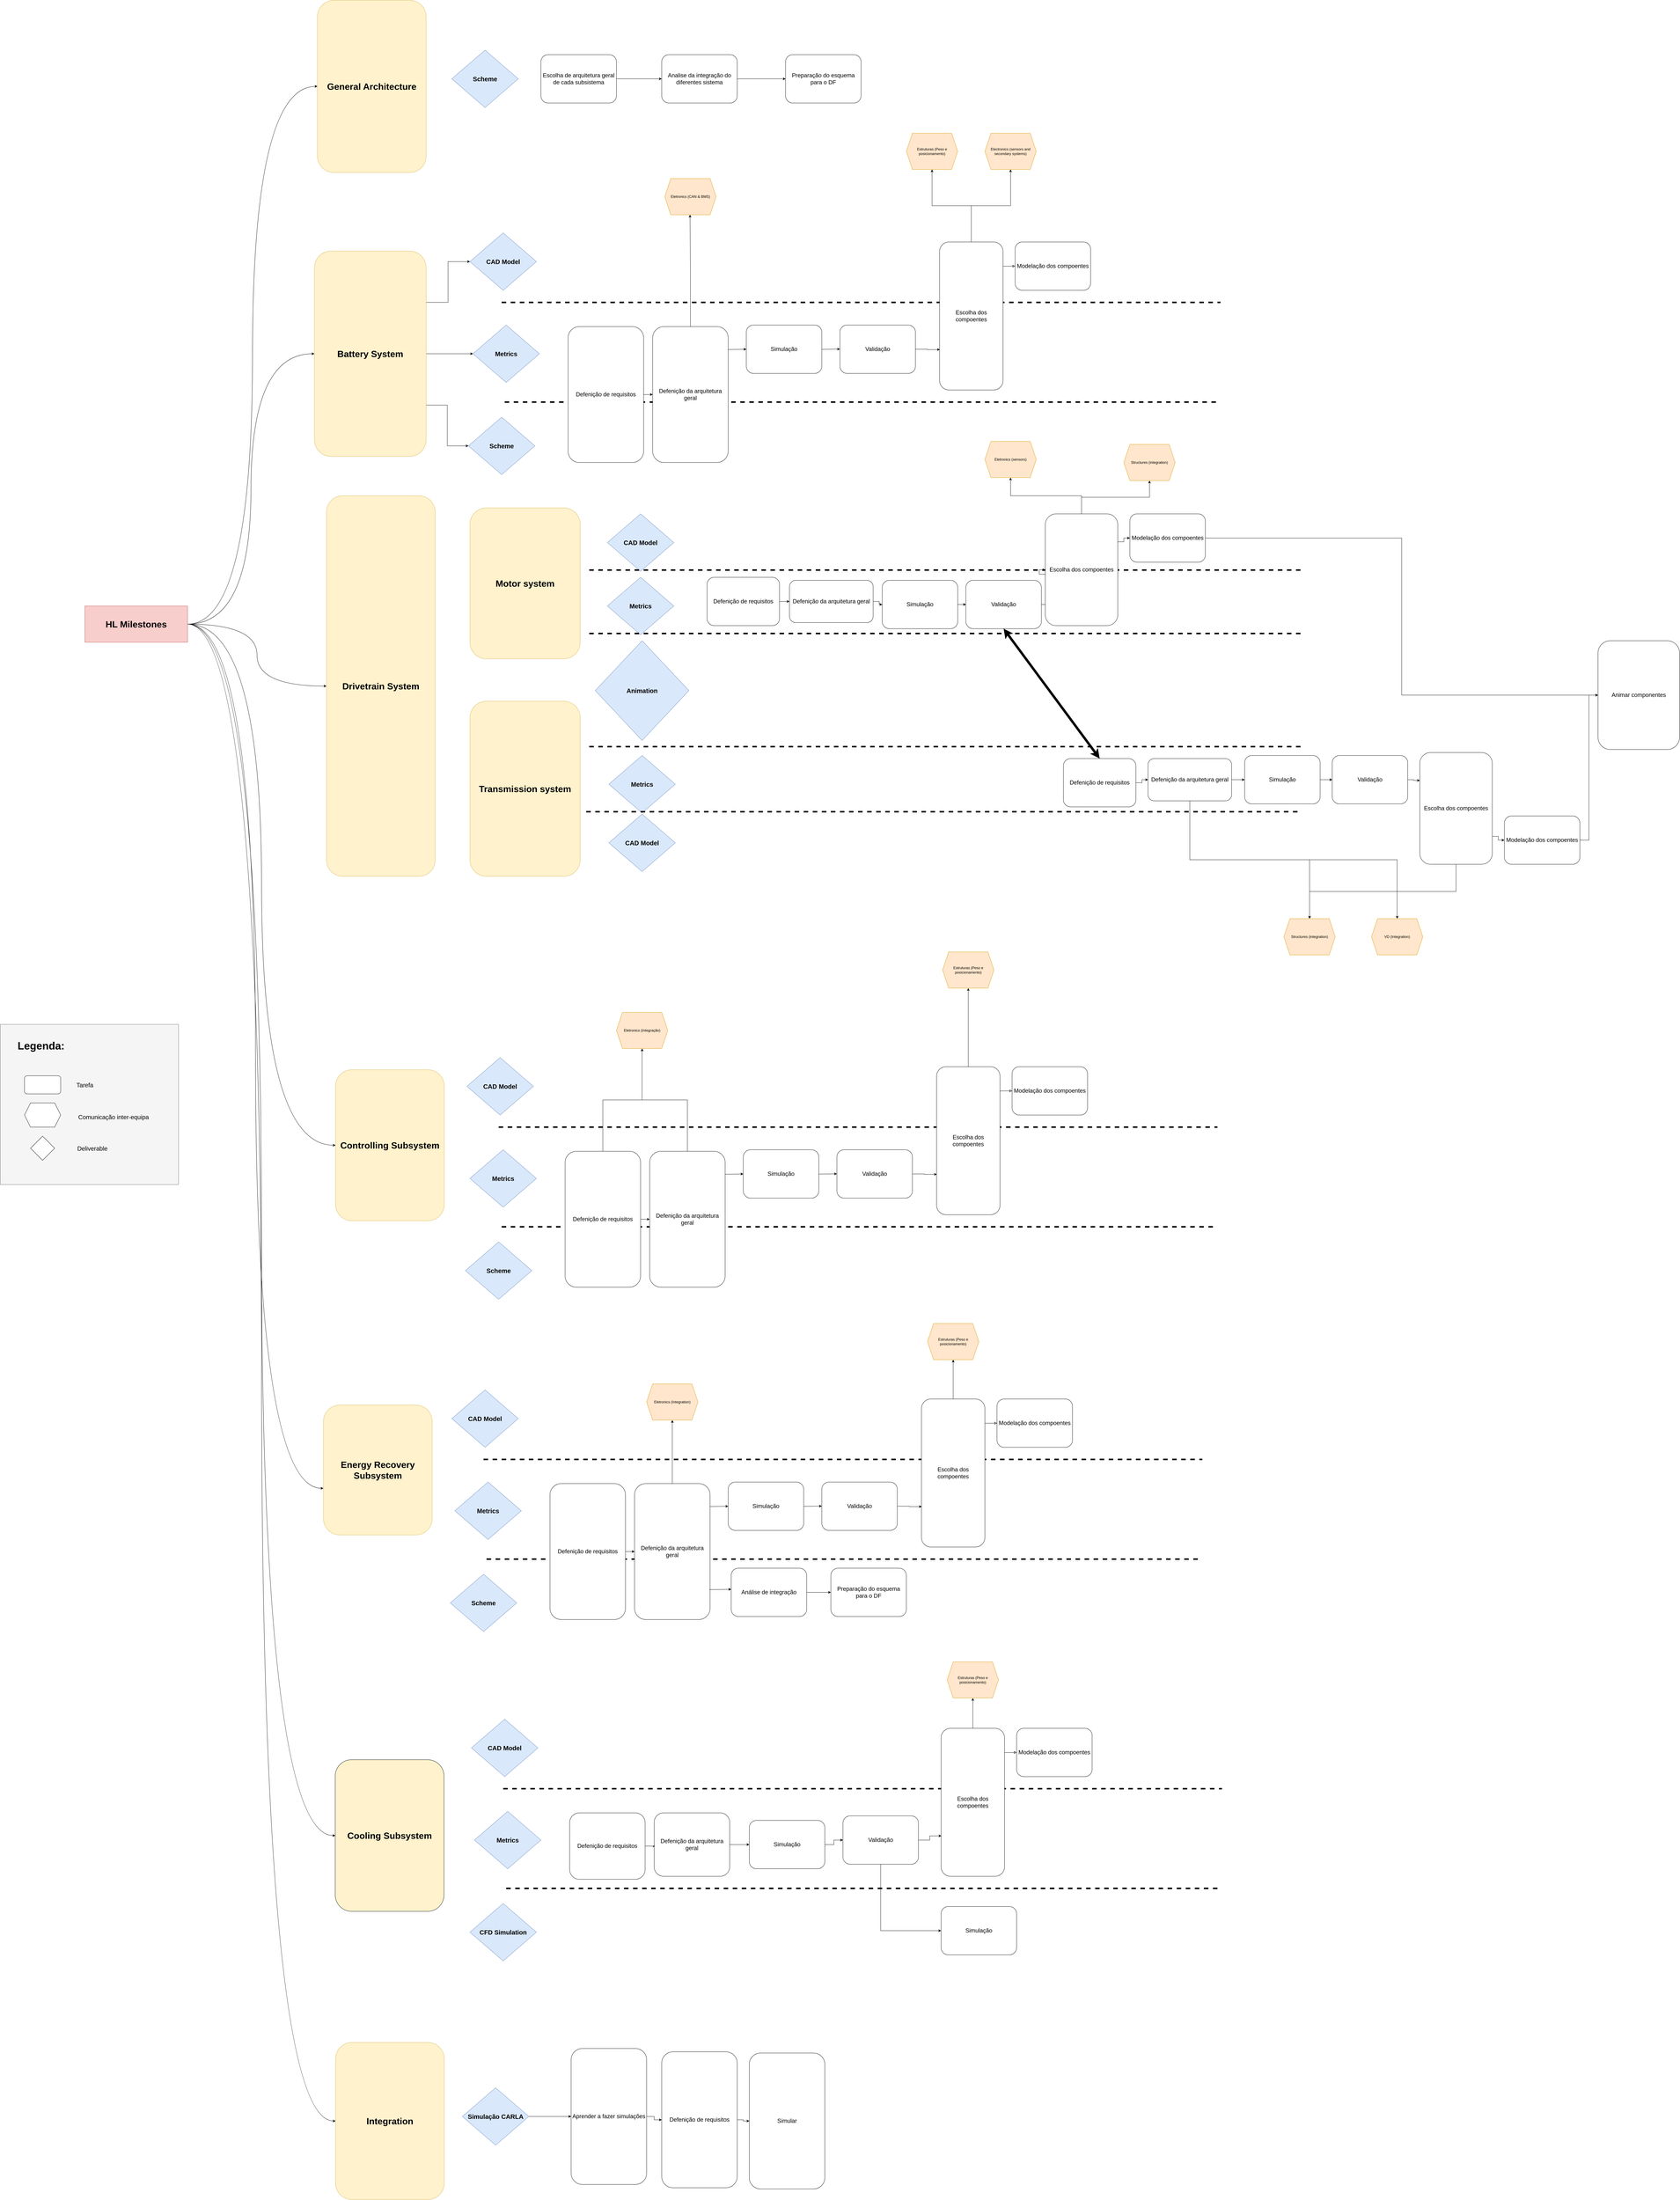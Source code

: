 <mxfile version="28.0.3" pages="2">
  <diagram name="Design_Freeze_Planning" id="UQAMS3ypnw-lzLXExP8G">
    <mxGraphModel dx="3412" dy="3714" grid="1" gridSize="10" guides="1" tooltips="1" connect="1" arrows="1" fold="1" page="1" pageScale="1" pageWidth="1169" pageHeight="827" math="0" shadow="0">
      <root>
        <mxCell id="0" />
        <mxCell id="1" parent="0" />
        <mxCell id="mCMqL1_qYuJohWprYD97-140" value="" style="rounded=0;whiteSpace=wrap;html=1;fillColor=#f5f5f5;fontColor=#333333;strokeColor=#666666;" parent="1" vertex="1">
          <mxGeometry x="60" y="2160" width="590" height="530" as="geometry" />
        </mxCell>
        <mxCell id="mCMqL1_qYuJohWprYD97-116" value="" style="endArrow=none;dashed=1;html=1;rounded=0;strokeWidth=5;" parent="1" edge="1">
          <mxGeometry width="50" height="50" relative="1" as="geometry">
            <mxPoint x="1730" y="100" as="sourcePoint" />
            <mxPoint x="4100" y="100" as="targetPoint" />
          </mxGeometry>
        </mxCell>
        <mxCell id="mCMqL1_qYuJohWprYD97-115" value="" style="endArrow=none;dashed=1;html=1;rounded=0;strokeWidth=5;" parent="1" edge="1">
          <mxGeometry width="50" height="50" relative="1" as="geometry">
            <mxPoint x="1720" y="-230" as="sourcePoint" />
            <mxPoint x="4100" y="-230" as="targetPoint" />
          </mxGeometry>
        </mxCell>
        <mxCell id="mCMqL1_qYuJohWprYD97-74" style="edgeStyle=orthogonalEdgeStyle;rounded=0;orthogonalLoop=1;jettySize=auto;html=1;exitX=1;exitY=0.5;exitDx=0;exitDy=0;curved=1;entryX=0;entryY=0.5;entryDx=0;entryDy=0;" parent="1" source="mCMqL1_qYuJohWprYD97-1" target="mCMqL1_qYuJohWprYD97-75" edge="1">
          <mxGeometry relative="1" as="geometry">
            <mxPoint x="890" y="590" as="targetPoint" />
          </mxGeometry>
        </mxCell>
        <mxCell id="mCMqL1_qYuJohWprYD97-80" style="edgeStyle=orthogonalEdgeStyle;rounded=0;orthogonalLoop=1;jettySize=auto;html=1;exitX=1;exitY=0.5;exitDx=0;exitDy=0;curved=1;entryX=0;entryY=0.5;entryDx=0;entryDy=0;" parent="1" source="mCMqL1_qYuJohWprYD97-1" target="mCMqL1_qYuJohWprYD97-76" edge="1">
          <mxGeometry relative="1" as="geometry" />
        </mxCell>
        <mxCell id="mCMqL1_qYuJohWprYD97-82" style="edgeStyle=orthogonalEdgeStyle;rounded=0;orthogonalLoop=1;jettySize=auto;html=1;exitX=1;exitY=0.5;exitDx=0;exitDy=0;entryX=0;entryY=0.5;entryDx=0;entryDy=0;curved=1;" parent="1" source="mCMqL1_qYuJohWprYD97-1" target="mCMqL1_qYuJohWprYD97-77" edge="1">
          <mxGeometry relative="1" as="geometry" />
        </mxCell>
        <mxCell id="mCMqL1_qYuJohWprYD97-83" style="edgeStyle=orthogonalEdgeStyle;rounded=0;orthogonalLoop=1;jettySize=auto;html=1;exitX=1;exitY=0.5;exitDx=0;exitDy=0;entryX=0;entryY=0.5;entryDx=0;entryDy=0;curved=1;" parent="1" source="mCMqL1_qYuJohWprYD97-1" target="mCMqL1_qYuJohWprYD97-78" edge="1">
          <mxGeometry relative="1" as="geometry" />
        </mxCell>
        <mxCell id="mCMqL1_qYuJohWprYD97-86" style="edgeStyle=orthogonalEdgeStyle;rounded=0;orthogonalLoop=1;jettySize=auto;html=1;exitX=1;exitY=0.5;exitDx=0;exitDy=0;entryX=0;entryY=0.5;entryDx=0;entryDy=0;curved=1;" parent="1" source="mCMqL1_qYuJohWprYD97-1" target="mCMqL1_qYuJohWprYD97-85" edge="1">
          <mxGeometry relative="1" as="geometry" />
        </mxCell>
        <mxCell id="mCMqL1_qYuJohWprYD97-88" style="edgeStyle=orthogonalEdgeStyle;rounded=0;orthogonalLoop=1;jettySize=auto;html=1;exitX=1;exitY=0.5;exitDx=0;exitDy=0;entryX=0;entryY=0.5;entryDx=0;entryDy=0;curved=1;" parent="1" source="mCMqL1_qYuJohWprYD97-1" target="mCMqL1_qYuJohWprYD97-87" edge="1">
          <mxGeometry relative="1" as="geometry" />
        </mxCell>
        <mxCell id="mCMqL1_qYuJohWprYD97-1" value="&lt;b&gt;&lt;font style=&quot;font-size: 30px;&quot;&gt;HL Milestones&lt;/font&gt;&lt;/b&gt;" style="rounded=0;whiteSpace=wrap;html=1;fillColor=#f8cecc;strokeColor=#b85450;" parent="1" vertex="1">
          <mxGeometry x="340" y="775" width="340" height="120" as="geometry" />
        </mxCell>
        <mxCell id="mCMqL1_qYuJohWprYD97-75" value="&lt;b&gt;&lt;font style=&quot;font-size: 30px;&quot;&gt;General Architecture&lt;/font&gt;&lt;/b&gt;" style="rounded=1;whiteSpace=wrap;html=1;fillColor=#fff2cc;strokeColor=#d6b656;" parent="1" vertex="1">
          <mxGeometry x="1110" y="-1230" width="360" height="570" as="geometry" />
        </mxCell>
        <mxCell id="mCMqL1_qYuJohWprYD97-97" style="edgeStyle=orthogonalEdgeStyle;rounded=0;orthogonalLoop=1;jettySize=auto;html=1;exitX=1;exitY=0.25;exitDx=0;exitDy=0;entryX=0;entryY=0.5;entryDx=0;entryDy=0;" parent="1" source="mCMqL1_qYuJohWprYD97-76" target="mCMqL1_qYuJohWprYD97-96" edge="1">
          <mxGeometry relative="1" as="geometry" />
        </mxCell>
        <mxCell id="mCMqL1_qYuJohWprYD97-100" style="edgeStyle=orthogonalEdgeStyle;rounded=0;orthogonalLoop=1;jettySize=auto;html=1;exitX=1;exitY=0.5;exitDx=0;exitDy=0;entryX=0;entryY=0.5;entryDx=0;entryDy=0;" parent="1" source="mCMqL1_qYuJohWprYD97-76" target="mCMqL1_qYuJohWprYD97-98" edge="1">
          <mxGeometry relative="1" as="geometry" />
        </mxCell>
        <mxCell id="mCMqL1_qYuJohWprYD97-102" style="edgeStyle=orthogonalEdgeStyle;rounded=0;orthogonalLoop=1;jettySize=auto;html=1;exitX=1;exitY=0.75;exitDx=0;exitDy=0;entryX=0;entryY=0.5;entryDx=0;entryDy=0;" parent="1" source="mCMqL1_qYuJohWprYD97-76" target="mCMqL1_qYuJohWprYD97-99" edge="1">
          <mxGeometry relative="1" as="geometry" />
        </mxCell>
        <mxCell id="mCMqL1_qYuJohWprYD97-76" value="&lt;b&gt;&lt;font style=&quot;font-size: 30px;&quot;&gt;Battery System&lt;/font&gt;&lt;/b&gt;" style="rounded=1;whiteSpace=wrap;html=1;fillColor=#fff2cc;strokeColor=#d6b656;" parent="1" vertex="1">
          <mxGeometry x="1100" y="-400" width="370" height="680" as="geometry" />
        </mxCell>
        <mxCell id="mCMqL1_qYuJohWprYD97-77" value="&lt;b&gt;&lt;font style=&quot;font-size: 30px;&quot;&gt;Drivetrain System&lt;/font&gt;&lt;/b&gt;" style="rounded=1;whiteSpace=wrap;html=1;fillColor=#fff2cc;strokeColor=#d6b656;" parent="1" vertex="1">
          <mxGeometry x="1140" y="410" width="360" height="1260" as="geometry" />
        </mxCell>
        <mxCell id="mCMqL1_qYuJohWprYD97-78" value="&lt;b&gt;&lt;font style=&quot;font-size: 30px;&quot;&gt;Controlling Subsystem&lt;/font&gt;&lt;/b&gt;" style="rounded=1;whiteSpace=wrap;html=1;fillColor=#fff2cc;strokeColor=#d6b656;" parent="1" vertex="1">
          <mxGeometry x="1170" y="2310" width="360" height="500" as="geometry" />
        </mxCell>
        <mxCell id="mCMqL1_qYuJohWprYD97-79" value="&lt;b&gt;&lt;font style=&quot;font-size: 30px;&quot;&gt;Energy Recovery Subsystem&lt;/font&gt;&lt;/b&gt;" style="rounded=1;whiteSpace=wrap;html=1;fillColor=#fff2cc;strokeColor=#d6b656;" parent="1" vertex="1">
          <mxGeometry x="1130" y="3420" width="360" height="430" as="geometry" />
        </mxCell>
        <mxCell id="mCMqL1_qYuJohWprYD97-84" style="edgeStyle=orthogonalEdgeStyle;rounded=0;orthogonalLoop=1;jettySize=auto;html=1;exitX=1;exitY=0.5;exitDx=0;exitDy=0;entryX=-0.001;entryY=0.641;entryDx=0;entryDy=0;entryPerimeter=0;curved=1;" parent="1" source="mCMqL1_qYuJohWprYD97-1" target="mCMqL1_qYuJohWprYD97-79" edge="1">
          <mxGeometry relative="1" as="geometry" />
        </mxCell>
        <mxCell id="mCMqL1_qYuJohWprYD97-85" value="&lt;b&gt;&lt;font style=&quot;font-size: 30px;&quot;&gt;Cooling Subsystem&lt;/font&gt;&lt;/b&gt;" style="rounded=1;whiteSpace=wrap;html=1;fillColor=#fff2cc;strokeColor=default;" parent="1" vertex="1">
          <mxGeometry x="1169" y="4594" width="360" height="502" as="geometry" />
        </mxCell>
        <mxCell id="mCMqL1_qYuJohWprYD97-87" value="&lt;b&gt;&lt;font style=&quot;font-size: 30px;&quot;&gt;Integration&lt;/font&gt;&lt;/b&gt;" style="rounded=1;whiteSpace=wrap;html=1;fillColor=#fff2cc;strokeColor=#d6b656;" parent="1" vertex="1">
          <mxGeometry x="1170" y="5530" width="360" height="520" as="geometry" />
        </mxCell>
        <mxCell id="mCMqL1_qYuJohWprYD97-103" style="edgeStyle=orthogonalEdgeStyle;rounded=0;orthogonalLoop=1;jettySize=auto;html=1;exitX=1;exitY=0.5;exitDx=0;exitDy=0;entryX=0;entryY=0.5;entryDx=0;entryDy=0;" parent="1" source="mCMqL1_qYuJohWprYD97-93" target="mCMqL1_qYuJohWprYD97-94" edge="1">
          <mxGeometry relative="1" as="geometry" />
        </mxCell>
        <mxCell id="mCMqL1_qYuJohWprYD97-93" value="&lt;font style=&quot;font-size: 19px;&quot;&gt;Escolha de arquitetura geral de cada subsistema&lt;/font&gt;" style="rounded=1;whiteSpace=wrap;html=1;" parent="1" vertex="1">
          <mxGeometry x="1850" y="-1050" width="250" height="160" as="geometry" />
        </mxCell>
        <mxCell id="mCMqL1_qYuJohWprYD97-104" style="edgeStyle=orthogonalEdgeStyle;rounded=0;orthogonalLoop=1;jettySize=auto;html=1;exitX=1;exitY=0.5;exitDx=0;exitDy=0;entryX=0;entryY=0.5;entryDx=0;entryDy=0;" parent="1" source="mCMqL1_qYuJohWprYD97-94" target="mCMqL1_qYuJohWprYD97-95" edge="1">
          <mxGeometry relative="1" as="geometry" />
        </mxCell>
        <mxCell id="mCMqL1_qYuJohWprYD97-94" value="&lt;span style=&quot;font-size: 19px;&quot;&gt;Analise da integração do diferentes sistema&lt;/span&gt;" style="rounded=1;whiteSpace=wrap;html=1;" parent="1" vertex="1">
          <mxGeometry x="2250" y="-1050" width="250" height="160" as="geometry" />
        </mxCell>
        <mxCell id="mCMqL1_qYuJohWprYD97-95" value="&lt;span style=&quot;font-size: 19px;&quot;&gt;Preparação do esquema para o DF&lt;/span&gt;" style="rounded=1;whiteSpace=wrap;html=1;" parent="1" vertex="1">
          <mxGeometry x="2660" y="-1050" width="250" height="160" as="geometry" />
        </mxCell>
        <mxCell id="mCMqL1_qYuJohWprYD97-96" value="&lt;font style=&quot;font-size: 21px;&quot;&gt;&lt;b&gt;CAD Model&lt;/b&gt;&lt;/font&gt;" style="rhombus;whiteSpace=wrap;html=1;fillColor=#dae8fc;strokeColor=#6c8ebf;" parent="1" vertex="1">
          <mxGeometry x="1615" y="-460" width="220" height="190" as="geometry" />
        </mxCell>
        <mxCell id="mCMqL1_qYuJohWprYD97-98" value="&lt;font style=&quot;font-size: 21px;&quot;&gt;&lt;b&gt;Metrics&lt;/b&gt;&lt;/font&gt;" style="rhombus;whiteSpace=wrap;html=1;fillColor=#dae8fc;strokeColor=#6c8ebf;" parent="1" vertex="1">
          <mxGeometry x="1625" y="-155" width="220" height="190" as="geometry" />
        </mxCell>
        <mxCell id="mCMqL1_qYuJohWprYD97-99" value="&lt;font style=&quot;font-size: 21px;&quot;&gt;&lt;b&gt;Scheme&lt;/b&gt;&lt;/font&gt;" style="rhombus;whiteSpace=wrap;html=1;fillColor=#dae8fc;strokeColor=#6c8ebf;" parent="1" vertex="1">
          <mxGeometry x="1610" y="150" width="220" height="190" as="geometry" />
        </mxCell>
        <mxCell id="mCMqL1_qYuJohWprYD97-129" style="edgeStyle=orthogonalEdgeStyle;rounded=0;orthogonalLoop=1;jettySize=auto;html=1;exitX=0.5;exitY=0;exitDx=0;exitDy=0;entryX=0.5;entryY=1;entryDx=0;entryDy=0;" parent="1" source="mCMqL1_qYuJohWprYD97-105" target="mCMqL1_qYuJohWprYD97-130" edge="1">
          <mxGeometry relative="1" as="geometry">
            <mxPoint x="3275.556" y="-660.0" as="targetPoint" />
          </mxGeometry>
        </mxCell>
        <mxCell id="mCMqL1_qYuJohWprYD97-132" style="edgeStyle=orthogonalEdgeStyle;rounded=0;orthogonalLoop=1;jettySize=auto;html=1;exitX=0.5;exitY=0;exitDx=0;exitDy=0;entryX=0.5;entryY=1;entryDx=0;entryDy=0;" parent="1" source="mCMqL1_qYuJohWprYD97-105" target="mCMqL1_qYuJohWprYD97-131" edge="1">
          <mxGeometry relative="1" as="geometry" />
        </mxCell>
        <mxCell id="mCMqL1_qYuJohWprYD97-105" value="&lt;span style=&quot;font-size: 19px;&quot;&gt;Escolha dos compoentes&lt;/span&gt;" style="rounded=1;whiteSpace=wrap;html=1;" parent="1" vertex="1">
          <mxGeometry x="3170" y="-430" width="210" height="490" as="geometry" />
        </mxCell>
        <mxCell id="mCMqL1_qYuJohWprYD97-106" value="&lt;span style=&quot;font-size: 19px;&quot;&gt;Modelação dos compoentes&lt;/span&gt;" style="rounded=1;whiteSpace=wrap;html=1;" parent="1" vertex="1">
          <mxGeometry x="3420" y="-430" width="250" height="160" as="geometry" />
        </mxCell>
        <mxCell id="mCMqL1_qYuJohWprYD97-119" style="edgeStyle=orthogonalEdgeStyle;rounded=0;orthogonalLoop=1;jettySize=auto;html=1;exitX=1;exitY=0.5;exitDx=0;exitDy=0;entryX=0;entryY=0.5;entryDx=0;entryDy=0;" parent="1" source="mCMqL1_qYuJohWprYD97-108" target="mCMqL1_qYuJohWprYD97-110" edge="1">
          <mxGeometry relative="1" as="geometry" />
        </mxCell>
        <mxCell id="mCMqL1_qYuJohWprYD97-108" value="&lt;span style=&quot;font-size: 19px;&quot;&gt;Defenição de requisitos&lt;/span&gt;" style="rounded=1;whiteSpace=wrap;html=1;" parent="1" vertex="1">
          <mxGeometry x="1940" y="-150" width="250" height="450" as="geometry" />
        </mxCell>
        <mxCell id="mCMqL1_qYuJohWprYD97-109" value="&lt;span style=&quot;font-size: 19px;&quot;&gt;Simulação&lt;/span&gt;" style="rounded=1;whiteSpace=wrap;html=1;" parent="1" vertex="1">
          <mxGeometry x="2530" y="-155" width="250" height="160" as="geometry" />
        </mxCell>
        <mxCell id="AMbMgxyxhkGVyK1dn4qJ-1" style="edgeStyle=orthogonalEdgeStyle;rounded=0;orthogonalLoop=1;jettySize=auto;html=1;exitX=0.5;exitY=0;exitDx=0;exitDy=0;" edge="1" parent="1" source="mCMqL1_qYuJohWprYD97-110">
          <mxGeometry relative="1" as="geometry">
            <mxPoint x="2343.667" y="-520" as="targetPoint" />
          </mxGeometry>
        </mxCell>
        <mxCell id="mCMqL1_qYuJohWprYD97-110" value="&lt;span style=&quot;font-size: 19px;&quot;&gt;Defenição da arquitetura geral&lt;/span&gt;" style="rounded=1;whiteSpace=wrap;html=1;" parent="1" vertex="1">
          <mxGeometry x="2220" y="-150" width="250" height="450" as="geometry" />
        </mxCell>
        <mxCell id="mCMqL1_qYuJohWprYD97-111" style="edgeStyle=orthogonalEdgeStyle;rounded=0;orthogonalLoop=1;jettySize=auto;html=1;exitX=0;exitY=0.5;exitDx=0;exitDy=0;entryX=0.998;entryY=0.164;entryDx=0;entryDy=0;entryPerimeter=0;flowAnimation=0;shadow=0;jumpStyle=gap;startArrow=classic;startFill=0;endArrow=none;endFill=0;" parent="1" source="mCMqL1_qYuJohWprYD97-106" target="mCMqL1_qYuJohWprYD97-105" edge="1">
          <mxGeometry relative="1" as="geometry" />
        </mxCell>
        <mxCell id="mCMqL1_qYuJohWprYD97-128" value="" style="edgeStyle=orthogonalEdgeStyle;rounded=0;orthogonalLoop=1;jettySize=auto;html=1;entryX=0.004;entryY=0.727;entryDx=0;entryDy=0;entryPerimeter=0;" parent="1" source="mCMqL1_qYuJohWprYD97-114" target="mCMqL1_qYuJohWprYD97-105" edge="1">
          <mxGeometry relative="1" as="geometry" />
        </mxCell>
        <mxCell id="mCMqL1_qYuJohWprYD97-114" value="&lt;span style=&quot;font-size: 19px;&quot;&gt;Validação&lt;/span&gt;" style="rounded=1;whiteSpace=wrap;html=1;" parent="1" vertex="1">
          <mxGeometry x="2840" y="-155" width="250" height="160" as="geometry" />
        </mxCell>
        <mxCell id="mCMqL1_qYuJohWprYD97-121" value="" style="endArrow=classic;html=1;rounded=0;exitX=0.998;exitY=0.169;exitDx=0;exitDy=0;exitPerimeter=0;entryX=0;entryY=0.5;entryDx=0;entryDy=0;" parent="1" source="mCMqL1_qYuJohWprYD97-110" target="mCMqL1_qYuJohWprYD97-109" edge="1">
          <mxGeometry width="50" height="50" relative="1" as="geometry">
            <mxPoint x="2500" y="-40" as="sourcePoint" />
            <mxPoint x="2550" y="-90" as="targetPoint" />
          </mxGeometry>
        </mxCell>
        <mxCell id="mCMqL1_qYuJohWprYD97-124" value="" style="endArrow=classic;html=1;rounded=0;exitX=0.998;exitY=0.169;exitDx=0;exitDy=0;exitPerimeter=0;entryX=0;entryY=0.5;entryDx=0;entryDy=0;" parent="1" edge="1">
          <mxGeometry width="50" height="50" relative="1" as="geometry">
            <mxPoint x="2780" y="-74.5" as="sourcePoint" />
            <mxPoint x="2840" y="-75.5" as="targetPoint" />
          </mxGeometry>
        </mxCell>
        <mxCell id="mCMqL1_qYuJohWprYD97-130" value="Estruturas (Peso e posicionamento)" style="shape=hexagon;perimeter=hexagonPerimeter2;whiteSpace=wrap;html=1;fixedSize=1;fillColor=#ffe6cc;strokeColor=#d79b00;" parent="1" vertex="1">
          <mxGeometry x="3060" y="-790" width="170" height="120" as="geometry" />
        </mxCell>
        <mxCell id="mCMqL1_qYuJohWprYD97-131" value="Electronics (sensors and secondary systems)" style="shape=hexagon;perimeter=hexagonPerimeter2;whiteSpace=wrap;html=1;fixedSize=1;fillColor=#ffe6cc;strokeColor=#d79b00;" parent="1" vertex="1">
          <mxGeometry x="3320" y="-790" width="170" height="120" as="geometry" />
        </mxCell>
        <mxCell id="mCMqL1_qYuJohWprYD97-133" value="&lt;font style=&quot;font-size: 35px;&quot;&gt;&lt;b style=&quot;&quot;&gt;Legenda:&lt;/b&gt;&lt;/font&gt;" style="text;html=1;align=center;verticalAlign=middle;whiteSpace=wrap;rounded=0;" parent="1" vertex="1">
          <mxGeometry x="100" y="2170" width="190" height="120" as="geometry" />
        </mxCell>
        <mxCell id="mCMqL1_qYuJohWprYD97-134" value="" style="rhombus;whiteSpace=wrap;html=1;" parent="1" vertex="1">
          <mxGeometry x="160" y="2530" width="80" height="80" as="geometry" />
        </mxCell>
        <mxCell id="mCMqL1_qYuJohWprYD97-135" value="" style="shape=hexagon;perimeter=hexagonPerimeter2;whiteSpace=wrap;html=1;fixedSize=1;" parent="1" vertex="1">
          <mxGeometry x="140" y="2420" width="120" height="80" as="geometry" />
        </mxCell>
        <mxCell id="mCMqL1_qYuJohWprYD97-136" value="" style="rounded=1;whiteSpace=wrap;html=1;" parent="1" vertex="1">
          <mxGeometry x="140" y="2330" width="120" height="60" as="geometry" />
        </mxCell>
        <mxCell id="mCMqL1_qYuJohWprYD97-137" value="&lt;font style=&quot;font-size: 20px;&quot;&gt;Tarefa&lt;/font&gt;" style="text;html=1;align=center;verticalAlign=middle;whiteSpace=wrap;rounded=0;" parent="1" vertex="1">
          <mxGeometry x="310" y="2345" width="60" height="30" as="geometry" />
        </mxCell>
        <mxCell id="mCMqL1_qYuJohWprYD97-138" value="&lt;font style=&quot;font-size: 20px;&quot;&gt;Comunicação inter-equipa&lt;/font&gt;" style="text;html=1;align=center;verticalAlign=middle;whiteSpace=wrap;rounded=0;" parent="1" vertex="1">
          <mxGeometry x="300" y="2451" width="270" height="30" as="geometry" />
        </mxCell>
        <mxCell id="mCMqL1_qYuJohWprYD97-139" value="&lt;font style=&quot;font-size: 20px;&quot;&gt;Deliverable&lt;/font&gt;" style="text;html=1;align=center;verticalAlign=middle;whiteSpace=wrap;rounded=0;" parent="1" vertex="1">
          <mxGeometry x="230" y="2555" width="270" height="30" as="geometry" />
        </mxCell>
        <mxCell id="AMbMgxyxhkGVyK1dn4qJ-2" value="Eletronics (CAN &amp;amp; BMS)" style="shape=hexagon;perimeter=hexagonPerimeter2;whiteSpace=wrap;html=1;fixedSize=1;fillColor=#ffe6cc;strokeColor=#d79b00;" vertex="1" parent="1">
          <mxGeometry x="2260" y="-640" width="170" height="120" as="geometry" />
        </mxCell>
        <mxCell id="AMbMgxyxhkGVyK1dn4qJ-3" value="" style="endArrow=none;dashed=1;html=1;rounded=0;strokeWidth=5;" edge="1" parent="1">
          <mxGeometry width="50" height="50" relative="1" as="geometry">
            <mxPoint x="1720" y="2830" as="sourcePoint" />
            <mxPoint x="4090" y="2830" as="targetPoint" />
          </mxGeometry>
        </mxCell>
        <mxCell id="AMbMgxyxhkGVyK1dn4qJ-4" value="" style="endArrow=none;dashed=1;html=1;rounded=0;strokeWidth=5;" edge="1" parent="1">
          <mxGeometry width="50" height="50" relative="1" as="geometry">
            <mxPoint x="1710" y="2500" as="sourcePoint" />
            <mxPoint x="4090" y="2500" as="targetPoint" />
          </mxGeometry>
        </mxCell>
        <mxCell id="AMbMgxyxhkGVyK1dn4qJ-5" value="&lt;font style=&quot;font-size: 21px;&quot;&gt;&lt;b&gt;CAD Model&lt;/b&gt;&lt;/font&gt;" style="rhombus;whiteSpace=wrap;html=1;fillColor=#dae8fc;strokeColor=#6c8ebf;" vertex="1" parent="1">
          <mxGeometry x="1605" y="2270" width="220" height="190" as="geometry" />
        </mxCell>
        <mxCell id="AMbMgxyxhkGVyK1dn4qJ-6" value="&lt;font style=&quot;font-size: 21px;&quot;&gt;&lt;b&gt;Metrics&lt;/b&gt;&lt;/font&gt;" style="rhombus;whiteSpace=wrap;html=1;fillColor=#dae8fc;strokeColor=#6c8ebf;" vertex="1" parent="1">
          <mxGeometry x="1615" y="2575" width="220" height="190" as="geometry" />
        </mxCell>
        <mxCell id="AMbMgxyxhkGVyK1dn4qJ-7" value="&lt;font style=&quot;font-size: 21px;&quot;&gt;&lt;b&gt;Scheme&lt;/b&gt;&lt;/font&gt;" style="rhombus;whiteSpace=wrap;html=1;fillColor=#dae8fc;strokeColor=#6c8ebf;" vertex="1" parent="1">
          <mxGeometry x="1600" y="2880" width="220" height="190" as="geometry" />
        </mxCell>
        <mxCell id="AMbMgxyxhkGVyK1dn4qJ-8" style="edgeStyle=orthogonalEdgeStyle;rounded=0;orthogonalLoop=1;jettySize=auto;html=1;exitX=0.5;exitY=0;exitDx=0;exitDy=0;entryX=0.5;entryY=1;entryDx=0;entryDy=0;" edge="1" parent="1" source="AMbMgxyxhkGVyK1dn4qJ-10" target="AMbMgxyxhkGVyK1dn4qJ-28">
          <mxGeometry relative="1" as="geometry">
            <mxPoint x="3275.556" y="1660.0" as="targetPoint" />
          </mxGeometry>
        </mxCell>
        <mxCell id="AMbMgxyxhkGVyK1dn4qJ-10" value="&lt;span style=&quot;font-size: 19px;&quot;&gt;Escolha dos compoentes&lt;/span&gt;" style="rounded=1;whiteSpace=wrap;html=1;" vertex="1" parent="1">
          <mxGeometry x="3160" y="2300" width="210" height="490" as="geometry" />
        </mxCell>
        <mxCell id="AMbMgxyxhkGVyK1dn4qJ-11" value="&lt;span style=&quot;font-size: 19px;&quot;&gt;Modelação dos compoentes&lt;/span&gt;" style="rounded=1;whiteSpace=wrap;html=1;" vertex="1" parent="1">
          <mxGeometry x="3410" y="2300" width="250" height="160" as="geometry" />
        </mxCell>
        <mxCell id="AMbMgxyxhkGVyK1dn4qJ-13" style="edgeStyle=orthogonalEdgeStyle;rounded=0;orthogonalLoop=1;jettySize=auto;html=1;exitX=1;exitY=0.5;exitDx=0;exitDy=0;entryX=0;entryY=0.5;entryDx=0;entryDy=0;" edge="1" parent="1" source="AMbMgxyxhkGVyK1dn4qJ-14" target="AMbMgxyxhkGVyK1dn4qJ-17">
          <mxGeometry relative="1" as="geometry" />
        </mxCell>
        <mxCell id="AMbMgxyxhkGVyK1dn4qJ-97" style="edgeStyle=orthogonalEdgeStyle;rounded=0;orthogonalLoop=1;jettySize=auto;html=1;exitX=0.5;exitY=0;exitDx=0;exitDy=0;entryX=0.5;entryY=1;entryDx=0;entryDy=0;" edge="1" parent="1" source="AMbMgxyxhkGVyK1dn4qJ-14" target="AMbMgxyxhkGVyK1dn4qJ-30">
          <mxGeometry relative="1" as="geometry" />
        </mxCell>
        <mxCell id="AMbMgxyxhkGVyK1dn4qJ-14" value="&lt;span style=&quot;font-size: 19px;&quot;&gt;Defenição de requisitos&lt;/span&gt;" style="rounded=1;whiteSpace=wrap;html=1;" vertex="1" parent="1">
          <mxGeometry x="1930" y="2580" width="250" height="450" as="geometry" />
        </mxCell>
        <mxCell id="AMbMgxyxhkGVyK1dn4qJ-15" value="&lt;span style=&quot;font-size: 19px;&quot;&gt;Simulação&lt;/span&gt;" style="rounded=1;whiteSpace=wrap;html=1;" vertex="1" parent="1">
          <mxGeometry x="2520" y="2575" width="250" height="160" as="geometry" />
        </mxCell>
        <mxCell id="AMbMgxyxhkGVyK1dn4qJ-16" style="edgeStyle=orthogonalEdgeStyle;rounded=0;orthogonalLoop=1;jettySize=auto;html=1;exitX=0.5;exitY=0;exitDx=0;exitDy=0;entryX=0.5;entryY=1;entryDx=0;entryDy=0;" edge="1" parent="1" source="AMbMgxyxhkGVyK1dn4qJ-17" target="AMbMgxyxhkGVyK1dn4qJ-30">
          <mxGeometry relative="1" as="geometry">
            <mxPoint x="2333.667" y="2210" as="targetPoint" />
          </mxGeometry>
        </mxCell>
        <mxCell id="AMbMgxyxhkGVyK1dn4qJ-17" value="&lt;span style=&quot;font-size: 19px;&quot;&gt;Defenição da arquitetura geral&lt;/span&gt;" style="rounded=1;whiteSpace=wrap;html=1;" vertex="1" parent="1">
          <mxGeometry x="2210" y="2580" width="250" height="450" as="geometry" />
        </mxCell>
        <mxCell id="AMbMgxyxhkGVyK1dn4qJ-18" style="edgeStyle=orthogonalEdgeStyle;rounded=0;orthogonalLoop=1;jettySize=auto;html=1;exitX=0;exitY=0.5;exitDx=0;exitDy=0;entryX=0.998;entryY=0.164;entryDx=0;entryDy=0;entryPerimeter=0;flowAnimation=0;shadow=0;jumpStyle=gap;startArrow=classic;startFill=0;endArrow=none;endFill=0;" edge="1" parent="1" source="AMbMgxyxhkGVyK1dn4qJ-11" target="AMbMgxyxhkGVyK1dn4qJ-10">
          <mxGeometry relative="1" as="geometry" />
        </mxCell>
        <mxCell id="AMbMgxyxhkGVyK1dn4qJ-20" value="" style="edgeStyle=orthogonalEdgeStyle;rounded=0;orthogonalLoop=1;jettySize=auto;html=1;entryX=0.004;entryY=0.727;entryDx=0;entryDy=0;entryPerimeter=0;" edge="1" parent="1" source="AMbMgxyxhkGVyK1dn4qJ-21" target="AMbMgxyxhkGVyK1dn4qJ-10">
          <mxGeometry relative="1" as="geometry" />
        </mxCell>
        <mxCell id="AMbMgxyxhkGVyK1dn4qJ-21" value="&lt;span style=&quot;font-size: 19px;&quot;&gt;Validação&lt;/span&gt;" style="rounded=1;whiteSpace=wrap;html=1;" vertex="1" parent="1">
          <mxGeometry x="2830" y="2575" width="250" height="160" as="geometry" />
        </mxCell>
        <mxCell id="AMbMgxyxhkGVyK1dn4qJ-25" value="" style="endArrow=classic;html=1;rounded=0;exitX=0.998;exitY=0.169;exitDx=0;exitDy=0;exitPerimeter=0;entryX=0;entryY=0.5;entryDx=0;entryDy=0;" edge="1" parent="1" source="AMbMgxyxhkGVyK1dn4qJ-17" target="AMbMgxyxhkGVyK1dn4qJ-15">
          <mxGeometry width="50" height="50" relative="1" as="geometry">
            <mxPoint x="2490" y="2690" as="sourcePoint" />
            <mxPoint x="2540" y="2640" as="targetPoint" />
          </mxGeometry>
        </mxCell>
        <mxCell id="AMbMgxyxhkGVyK1dn4qJ-26" value="" style="endArrow=classic;html=1;rounded=0;exitX=0.998;exitY=0.169;exitDx=0;exitDy=0;exitPerimeter=0;entryX=0;entryY=0.5;entryDx=0;entryDy=0;" edge="1" parent="1">
          <mxGeometry width="50" height="50" relative="1" as="geometry">
            <mxPoint x="2770" y="2655.5" as="sourcePoint" />
            <mxPoint x="2830" y="2654.5" as="targetPoint" />
          </mxGeometry>
        </mxCell>
        <mxCell id="AMbMgxyxhkGVyK1dn4qJ-28" value="Estruturas (Peso e posicionamento)" style="shape=hexagon;perimeter=hexagonPerimeter2;whiteSpace=wrap;html=1;fixedSize=1;fillColor=#ffe6cc;strokeColor=#d79b00;" vertex="1" parent="1">
          <mxGeometry x="3180" y="1920" width="170" height="120" as="geometry" />
        </mxCell>
        <mxCell id="AMbMgxyxhkGVyK1dn4qJ-30" value="Eletronics (Integração)" style="shape=hexagon;perimeter=hexagonPerimeter2;whiteSpace=wrap;html=1;fixedSize=1;fillColor=#ffe6cc;strokeColor=#d79b00;" vertex="1" parent="1">
          <mxGeometry x="2100" y="2120" width="170" height="120" as="geometry" />
        </mxCell>
        <mxCell id="AMbMgxyxhkGVyK1dn4qJ-31" value="" style="endArrow=none;dashed=1;html=1;rounded=0;strokeWidth=5;" edge="1" parent="1">
          <mxGeometry width="50" height="50" relative="1" as="geometry">
            <mxPoint x="1670" y="3930" as="sourcePoint" />
            <mxPoint x="4040" y="3930" as="targetPoint" />
          </mxGeometry>
        </mxCell>
        <mxCell id="AMbMgxyxhkGVyK1dn4qJ-32" value="" style="endArrow=none;dashed=1;html=1;rounded=0;strokeWidth=5;" edge="1" parent="1">
          <mxGeometry width="50" height="50" relative="1" as="geometry">
            <mxPoint x="1660" y="3600" as="sourcePoint" />
            <mxPoint x="4040" y="3600" as="targetPoint" />
          </mxGeometry>
        </mxCell>
        <mxCell id="AMbMgxyxhkGVyK1dn4qJ-33" value="&lt;font style=&quot;font-size: 21px;&quot;&gt;&lt;b&gt;CAD Model&lt;/b&gt;&lt;/font&gt;" style="rhombus;whiteSpace=wrap;html=1;fillColor=#dae8fc;strokeColor=#6c8ebf;" vertex="1" parent="1">
          <mxGeometry x="1555" y="3370" width="220" height="190" as="geometry" />
        </mxCell>
        <mxCell id="AMbMgxyxhkGVyK1dn4qJ-34" value="&lt;font style=&quot;font-size: 21px;&quot;&gt;&lt;b&gt;Metrics&lt;/b&gt;&lt;/font&gt;" style="rhombus;whiteSpace=wrap;html=1;fillColor=#dae8fc;strokeColor=#6c8ebf;" vertex="1" parent="1">
          <mxGeometry x="1565" y="3675" width="220" height="190" as="geometry" />
        </mxCell>
        <mxCell id="AMbMgxyxhkGVyK1dn4qJ-35" value="&lt;font style=&quot;font-size: 21px;&quot;&gt;&lt;b&gt;Scheme&lt;/b&gt;&lt;/font&gt;" style="rhombus;whiteSpace=wrap;html=1;fillColor=#dae8fc;strokeColor=#6c8ebf;" vertex="1" parent="1">
          <mxGeometry x="1550" y="3980" width="220" height="190" as="geometry" />
        </mxCell>
        <mxCell id="AMbMgxyxhkGVyK1dn4qJ-36" style="edgeStyle=orthogonalEdgeStyle;rounded=0;orthogonalLoop=1;jettySize=auto;html=1;exitX=0.5;exitY=0;exitDx=0;exitDy=0;entryX=0.5;entryY=1;entryDx=0;entryDy=0;" edge="1" parent="1" source="AMbMgxyxhkGVyK1dn4qJ-38" target="AMbMgxyxhkGVyK1dn4qJ-56">
          <mxGeometry relative="1" as="geometry">
            <mxPoint x="3215.556" y="3170.0" as="targetPoint" />
          </mxGeometry>
        </mxCell>
        <mxCell id="AMbMgxyxhkGVyK1dn4qJ-38" value="&lt;span style=&quot;font-size: 19px;&quot;&gt;Escolha dos compoentes&lt;/span&gt;" style="rounded=1;whiteSpace=wrap;html=1;" vertex="1" parent="1">
          <mxGeometry x="3110" y="3400" width="210" height="490" as="geometry" />
        </mxCell>
        <mxCell id="AMbMgxyxhkGVyK1dn4qJ-39" value="&lt;span style=&quot;font-size: 19px;&quot;&gt;Modelação dos compoentes&lt;/span&gt;" style="rounded=1;whiteSpace=wrap;html=1;" vertex="1" parent="1">
          <mxGeometry x="3360" y="3400" width="250" height="160" as="geometry" />
        </mxCell>
        <mxCell id="AMbMgxyxhkGVyK1dn4qJ-41" style="edgeStyle=orthogonalEdgeStyle;rounded=0;orthogonalLoop=1;jettySize=auto;html=1;exitX=1;exitY=0.5;exitDx=0;exitDy=0;entryX=0;entryY=0.5;entryDx=0;entryDy=0;" edge="1" parent="1" source="AMbMgxyxhkGVyK1dn4qJ-42" target="AMbMgxyxhkGVyK1dn4qJ-45">
          <mxGeometry relative="1" as="geometry" />
        </mxCell>
        <mxCell id="AMbMgxyxhkGVyK1dn4qJ-42" value="&lt;span style=&quot;font-size: 19px;&quot;&gt;Defenição de requisitos&lt;/span&gt;" style="rounded=1;whiteSpace=wrap;html=1;" vertex="1" parent="1">
          <mxGeometry x="1880" y="3680" width="250" height="450" as="geometry" />
        </mxCell>
        <mxCell id="AMbMgxyxhkGVyK1dn4qJ-43" value="&lt;span style=&quot;font-size: 19px;&quot;&gt;Simulação&lt;/span&gt;" style="rounded=1;whiteSpace=wrap;html=1;" vertex="1" parent="1">
          <mxGeometry x="2470" y="3675" width="250" height="160" as="geometry" />
        </mxCell>
        <mxCell id="AMbMgxyxhkGVyK1dn4qJ-44" style="edgeStyle=orthogonalEdgeStyle;rounded=0;orthogonalLoop=1;jettySize=auto;html=1;exitX=0.5;exitY=0;exitDx=0;exitDy=0;entryX=0.5;entryY=1;entryDx=0;entryDy=0;" edge="1" parent="1" source="AMbMgxyxhkGVyK1dn4qJ-45" target="AMbMgxyxhkGVyK1dn4qJ-58">
          <mxGeometry relative="1" as="geometry">
            <mxPoint x="2283.667" y="3310" as="targetPoint" />
          </mxGeometry>
        </mxCell>
        <mxCell id="AMbMgxyxhkGVyK1dn4qJ-45" value="&lt;span style=&quot;font-size: 19px;&quot;&gt;Defenição da arquitetura geral&lt;/span&gt;" style="rounded=1;whiteSpace=wrap;html=1;" vertex="1" parent="1">
          <mxGeometry x="2160" y="3680" width="250" height="450" as="geometry" />
        </mxCell>
        <mxCell id="AMbMgxyxhkGVyK1dn4qJ-46" style="edgeStyle=orthogonalEdgeStyle;rounded=0;orthogonalLoop=1;jettySize=auto;html=1;exitX=0;exitY=0.5;exitDx=0;exitDy=0;entryX=0.998;entryY=0.164;entryDx=0;entryDy=0;entryPerimeter=0;flowAnimation=0;shadow=0;jumpStyle=gap;startArrow=classic;startFill=0;endArrow=none;endFill=0;" edge="1" parent="1" source="AMbMgxyxhkGVyK1dn4qJ-39" target="AMbMgxyxhkGVyK1dn4qJ-38">
          <mxGeometry relative="1" as="geometry" />
        </mxCell>
        <mxCell id="AMbMgxyxhkGVyK1dn4qJ-48" value="" style="edgeStyle=orthogonalEdgeStyle;rounded=0;orthogonalLoop=1;jettySize=auto;html=1;entryX=0.004;entryY=0.727;entryDx=0;entryDy=0;entryPerimeter=0;" edge="1" parent="1" source="AMbMgxyxhkGVyK1dn4qJ-49" target="AMbMgxyxhkGVyK1dn4qJ-38">
          <mxGeometry relative="1" as="geometry" />
        </mxCell>
        <mxCell id="AMbMgxyxhkGVyK1dn4qJ-49" value="&lt;span style=&quot;font-size: 19px;&quot;&gt;Validação&lt;/span&gt;" style="rounded=1;whiteSpace=wrap;html=1;" vertex="1" parent="1">
          <mxGeometry x="2780" y="3675" width="250" height="160" as="geometry" />
        </mxCell>
        <mxCell id="AMbMgxyxhkGVyK1dn4qJ-50" value="" style="edgeStyle=orthogonalEdgeStyle;rounded=0;orthogonalLoop=1;jettySize=auto;html=1;" edge="1" parent="1" source="AMbMgxyxhkGVyK1dn4qJ-51" target="AMbMgxyxhkGVyK1dn4qJ-52">
          <mxGeometry relative="1" as="geometry" />
        </mxCell>
        <mxCell id="AMbMgxyxhkGVyK1dn4qJ-51" value="&lt;span style=&quot;font-size: 19px;&quot;&gt;Análise de integração&lt;/span&gt;" style="rounded=1;whiteSpace=wrap;html=1;" vertex="1" parent="1">
          <mxGeometry x="2480" y="3960" width="250" height="160" as="geometry" />
        </mxCell>
        <mxCell id="AMbMgxyxhkGVyK1dn4qJ-52" value="&lt;span style=&quot;font-size: 19px;&quot;&gt;Preparação do esquema para o DF&lt;/span&gt;" style="rounded=1;whiteSpace=wrap;html=1;" vertex="1" parent="1">
          <mxGeometry x="2810" y="3960" width="250" height="160" as="geometry" />
        </mxCell>
        <mxCell id="AMbMgxyxhkGVyK1dn4qJ-53" value="" style="endArrow=classic;html=1;rounded=0;exitX=0.998;exitY=0.169;exitDx=0;exitDy=0;exitPerimeter=0;entryX=0;entryY=0.5;entryDx=0;entryDy=0;" edge="1" parent="1" source="AMbMgxyxhkGVyK1dn4qJ-45" target="AMbMgxyxhkGVyK1dn4qJ-43">
          <mxGeometry width="50" height="50" relative="1" as="geometry">
            <mxPoint x="2440" y="3790" as="sourcePoint" />
            <mxPoint x="2490" y="3740" as="targetPoint" />
          </mxGeometry>
        </mxCell>
        <mxCell id="AMbMgxyxhkGVyK1dn4qJ-54" value="" style="endArrow=classic;html=1;rounded=0;exitX=0.998;exitY=0.169;exitDx=0;exitDy=0;exitPerimeter=0;entryX=0;entryY=0.5;entryDx=0;entryDy=0;" edge="1" parent="1">
          <mxGeometry width="50" height="50" relative="1" as="geometry">
            <mxPoint x="2720" y="3755.5" as="sourcePoint" />
            <mxPoint x="2780" y="3754.5" as="targetPoint" />
          </mxGeometry>
        </mxCell>
        <mxCell id="AMbMgxyxhkGVyK1dn4qJ-55" value="" style="endArrow=classic;html=1;rounded=0;exitX=0.991;exitY=0.78;exitDx=0;exitDy=0;exitPerimeter=0;entryX=0;entryY=0.5;entryDx=0;entryDy=0;" edge="1" parent="1" source="AMbMgxyxhkGVyK1dn4qJ-45">
          <mxGeometry width="50" height="50" relative="1" as="geometry">
            <mxPoint x="2420" y="4031" as="sourcePoint" />
            <mxPoint x="2480" y="4030" as="targetPoint" />
          </mxGeometry>
        </mxCell>
        <mxCell id="AMbMgxyxhkGVyK1dn4qJ-56" value="Estruturas (Peso e posicionamento)" style="shape=hexagon;perimeter=hexagonPerimeter2;whiteSpace=wrap;html=1;fixedSize=1;fillColor=#ffe6cc;strokeColor=#d79b00;" vertex="1" parent="1">
          <mxGeometry x="3130" y="3150" width="170" height="120" as="geometry" />
        </mxCell>
        <mxCell id="AMbMgxyxhkGVyK1dn4qJ-58" value="Eletronics (Integration)" style="shape=hexagon;perimeter=hexagonPerimeter2;whiteSpace=wrap;html=1;fixedSize=1;fillColor=#ffe6cc;strokeColor=#d79b00;" vertex="1" parent="1">
          <mxGeometry x="2200" y="3350" width="170" height="120" as="geometry" />
        </mxCell>
        <mxCell id="AMbMgxyxhkGVyK1dn4qJ-59" value="" style="endArrow=none;dashed=1;html=1;rounded=0;strokeWidth=5;" edge="1" parent="1">
          <mxGeometry width="50" height="50" relative="1" as="geometry">
            <mxPoint x="1735" y="5020" as="sourcePoint" />
            <mxPoint x="4105" y="5020" as="targetPoint" />
          </mxGeometry>
        </mxCell>
        <mxCell id="AMbMgxyxhkGVyK1dn4qJ-60" value="" style="endArrow=none;dashed=1;html=1;rounded=0;strokeWidth=5;" edge="1" parent="1">
          <mxGeometry width="50" height="50" relative="1" as="geometry">
            <mxPoint x="1725" y="4690" as="sourcePoint" />
            <mxPoint x="4105" y="4690" as="targetPoint" />
          </mxGeometry>
        </mxCell>
        <mxCell id="AMbMgxyxhkGVyK1dn4qJ-61" value="&lt;font style=&quot;font-size: 21px;&quot;&gt;&lt;b&gt;CAD Model&lt;/b&gt;&lt;/font&gt;" style="rhombus;whiteSpace=wrap;html=1;fillColor=#dae8fc;strokeColor=#6c8ebf;" vertex="1" parent="1">
          <mxGeometry x="1620" y="4460" width="220" height="190" as="geometry" />
        </mxCell>
        <mxCell id="AMbMgxyxhkGVyK1dn4qJ-62" value="&lt;font style=&quot;font-size: 21px;&quot;&gt;&lt;b&gt;Metrics&lt;/b&gt;&lt;/font&gt;" style="rhombus;whiteSpace=wrap;html=1;fillColor=#dae8fc;strokeColor=#6c8ebf;" vertex="1" parent="1">
          <mxGeometry x="1630" y="4765" width="220" height="190" as="geometry" />
        </mxCell>
        <mxCell id="AMbMgxyxhkGVyK1dn4qJ-63" value="&lt;font style=&quot;font-size: 21px;&quot;&gt;&lt;b&gt;CFD Simulation&lt;/b&gt;&lt;/font&gt;" style="rhombus;whiteSpace=wrap;html=1;fillColor=#dae8fc;strokeColor=#6c8ebf;" vertex="1" parent="1">
          <mxGeometry x="1615" y="5070" width="220" height="190" as="geometry" />
        </mxCell>
        <mxCell id="AMbMgxyxhkGVyK1dn4qJ-64" style="edgeStyle=orthogonalEdgeStyle;rounded=0;orthogonalLoop=1;jettySize=auto;html=1;exitX=0.5;exitY=0;exitDx=0;exitDy=0;entryX=0.5;entryY=1;entryDx=0;entryDy=0;" edge="1" parent="1" source="AMbMgxyxhkGVyK1dn4qJ-66" target="AMbMgxyxhkGVyK1dn4qJ-84">
          <mxGeometry relative="1" as="geometry">
            <mxPoint x="3280.556" y="4260" as="targetPoint" />
          </mxGeometry>
        </mxCell>
        <mxCell id="AMbMgxyxhkGVyK1dn4qJ-66" value="&lt;span style=&quot;font-size: 19px;&quot;&gt;Escolha dos compoentes&lt;/span&gt;" style="rounded=1;whiteSpace=wrap;html=1;" vertex="1" parent="1">
          <mxGeometry x="3175" y="4490" width="210" height="490" as="geometry" />
        </mxCell>
        <mxCell id="AMbMgxyxhkGVyK1dn4qJ-67" value="&lt;span style=&quot;font-size: 19px;&quot;&gt;Modelação dos compoentes&lt;/span&gt;" style="rounded=1;whiteSpace=wrap;html=1;" vertex="1" parent="1">
          <mxGeometry x="3425" y="4490" width="250" height="160" as="geometry" />
        </mxCell>
        <mxCell id="AMbMgxyxhkGVyK1dn4qJ-69" style="edgeStyle=orthogonalEdgeStyle;rounded=0;orthogonalLoop=1;jettySize=auto;html=1;exitX=1;exitY=0.5;exitDx=0;exitDy=0;entryX=0;entryY=0.5;entryDx=0;entryDy=0;" edge="1" parent="1" source="AMbMgxyxhkGVyK1dn4qJ-70" target="AMbMgxyxhkGVyK1dn4qJ-73">
          <mxGeometry relative="1" as="geometry" />
        </mxCell>
        <mxCell id="AMbMgxyxhkGVyK1dn4qJ-70" value="&lt;span style=&quot;font-size: 19px;&quot;&gt;Defenição de requisitos&lt;/span&gt;" style="rounded=1;whiteSpace=wrap;html=1;" vertex="1" parent="1">
          <mxGeometry x="1945" y="4770" width="250" height="220" as="geometry" />
        </mxCell>
        <mxCell id="Ij_HWtQVAq4wNA9iNitd-8" style="edgeStyle=orthogonalEdgeStyle;rounded=0;orthogonalLoop=1;jettySize=auto;html=1;exitX=1;exitY=0.5;exitDx=0;exitDy=0;entryX=0;entryY=0.5;entryDx=0;entryDy=0;" edge="1" parent="1" source="AMbMgxyxhkGVyK1dn4qJ-71" target="AMbMgxyxhkGVyK1dn4qJ-77">
          <mxGeometry relative="1" as="geometry" />
        </mxCell>
        <mxCell id="AMbMgxyxhkGVyK1dn4qJ-71" value="&lt;span style=&quot;font-size: 19px;&quot;&gt;Simulação&lt;/span&gt;" style="rounded=1;whiteSpace=wrap;html=1;" vertex="1" parent="1">
          <mxGeometry x="2540" y="4795" width="250" height="160" as="geometry" />
        </mxCell>
        <mxCell id="Ij_HWtQVAq4wNA9iNitd-7" value="" style="edgeStyle=orthogonalEdgeStyle;rounded=0;orthogonalLoop=1;jettySize=auto;html=1;" edge="1" parent="1" source="AMbMgxyxhkGVyK1dn4qJ-73" target="AMbMgxyxhkGVyK1dn4qJ-71">
          <mxGeometry relative="1" as="geometry" />
        </mxCell>
        <mxCell id="AMbMgxyxhkGVyK1dn4qJ-73" value="&lt;span style=&quot;font-size: 19px;&quot;&gt;Defenição da arquitetura geral&lt;/span&gt;" style="rounded=1;whiteSpace=wrap;html=1;" vertex="1" parent="1">
          <mxGeometry x="2225" y="4770" width="250" height="210" as="geometry" />
        </mxCell>
        <mxCell id="AMbMgxyxhkGVyK1dn4qJ-74" style="edgeStyle=orthogonalEdgeStyle;rounded=0;orthogonalLoop=1;jettySize=auto;html=1;exitX=0;exitY=0.5;exitDx=0;exitDy=0;entryX=0.998;entryY=0.164;entryDx=0;entryDy=0;entryPerimeter=0;flowAnimation=0;shadow=0;jumpStyle=gap;startArrow=classic;startFill=0;endArrow=none;endFill=0;" edge="1" parent="1" source="AMbMgxyxhkGVyK1dn4qJ-67" target="AMbMgxyxhkGVyK1dn4qJ-66">
          <mxGeometry relative="1" as="geometry" />
        </mxCell>
        <mxCell id="AMbMgxyxhkGVyK1dn4qJ-76" value="" style="edgeStyle=orthogonalEdgeStyle;rounded=0;orthogonalLoop=1;jettySize=auto;html=1;entryX=0.004;entryY=0.727;entryDx=0;entryDy=0;entryPerimeter=0;" edge="1" parent="1" source="AMbMgxyxhkGVyK1dn4qJ-77" target="AMbMgxyxhkGVyK1dn4qJ-66">
          <mxGeometry relative="1" as="geometry" />
        </mxCell>
        <mxCell id="Ij_HWtQVAq4wNA9iNitd-6" style="edgeStyle=orthogonalEdgeStyle;rounded=0;orthogonalLoop=1;jettySize=auto;html=1;exitX=0.5;exitY=1;exitDx=0;exitDy=0;entryX=0;entryY=0.5;entryDx=0;entryDy=0;" edge="1" parent="1" source="AMbMgxyxhkGVyK1dn4qJ-77" target="Ij_HWtQVAq4wNA9iNitd-5">
          <mxGeometry relative="1" as="geometry" />
        </mxCell>
        <mxCell id="AMbMgxyxhkGVyK1dn4qJ-77" value="&lt;span style=&quot;font-size: 19px;&quot;&gt;Validação&lt;/span&gt;" style="rounded=1;whiteSpace=wrap;html=1;" vertex="1" parent="1">
          <mxGeometry x="2850" y="4780" width="250" height="160" as="geometry" />
        </mxCell>
        <mxCell id="AMbMgxyxhkGVyK1dn4qJ-84" value="Estruturas (Peso e posicionamento)" style="shape=hexagon;perimeter=hexagonPerimeter2;whiteSpace=wrap;html=1;fixedSize=1;fillColor=#ffe6cc;strokeColor=#d79b00;" vertex="1" parent="1">
          <mxGeometry x="3195" y="4270" width="170" height="120" as="geometry" />
        </mxCell>
        <mxCell id="Ij_HWtQVAq4wNA9iNitd-3" value="" style="edgeStyle=orthogonalEdgeStyle;rounded=0;orthogonalLoop=1;jettySize=auto;html=1;" edge="1" parent="1" source="AMbMgxyxhkGVyK1dn4qJ-87" target="AMbMgxyxhkGVyK1dn4qJ-88">
          <mxGeometry relative="1" as="geometry" />
        </mxCell>
        <mxCell id="AMbMgxyxhkGVyK1dn4qJ-87" value="&lt;span style=&quot;font-size: 19px;&quot;&gt;Aprender a fazer simulações&lt;/span&gt;" style="rounded=1;whiteSpace=wrap;html=1;" vertex="1" parent="1">
          <mxGeometry x="1950" y="5550" width="250" height="450" as="geometry" />
        </mxCell>
        <mxCell id="Ij_HWtQVAq4wNA9iNitd-4" value="" style="edgeStyle=orthogonalEdgeStyle;rounded=0;orthogonalLoop=1;jettySize=auto;html=1;" edge="1" parent="1" source="AMbMgxyxhkGVyK1dn4qJ-88" target="AMbMgxyxhkGVyK1dn4qJ-89">
          <mxGeometry relative="1" as="geometry" />
        </mxCell>
        <mxCell id="AMbMgxyxhkGVyK1dn4qJ-88" value="&lt;span style=&quot;font-size: 19px;&quot;&gt;Defenição de requisitos&lt;/span&gt;" style="rounded=1;whiteSpace=wrap;html=1;" vertex="1" parent="1">
          <mxGeometry x="2250" y="5561" width="250" height="450" as="geometry" />
        </mxCell>
        <mxCell id="AMbMgxyxhkGVyK1dn4qJ-89" value="&lt;span style=&quot;font-size: 19px;&quot;&gt;Simular&lt;/span&gt;" style="rounded=1;whiteSpace=wrap;html=1;" vertex="1" parent="1">
          <mxGeometry x="2540" y="5565" width="250" height="450" as="geometry" />
        </mxCell>
        <mxCell id="AMbMgxyxhkGVyK1dn4qJ-90" value="&lt;b&gt;&lt;font style=&quot;font-size: 30px;&quot;&gt;Motor system&lt;/font&gt;&lt;/b&gt;" style="rounded=1;whiteSpace=wrap;html=1;fillColor=#fff2cc;strokeColor=#d6b656;" vertex="1" parent="1">
          <mxGeometry x="1615" y="450" width="365" height="500" as="geometry" />
        </mxCell>
        <mxCell id="AMbMgxyxhkGVyK1dn4qJ-91" value="&lt;b&gt;&lt;font style=&quot;font-size: 30px;&quot;&gt;Transmission system&lt;/font&gt;&lt;/b&gt;" style="rounded=1;whiteSpace=wrap;html=1;fillColor=#fff2cc;strokeColor=#d6b656;" vertex="1" parent="1">
          <mxGeometry x="1615" y="1090" width="365" height="580" as="geometry" />
        </mxCell>
        <mxCell id="AMbMgxyxhkGVyK1dn4qJ-92" value="&lt;font style=&quot;font-size: 21px;&quot;&gt;&lt;b&gt;CAD Model&lt;/b&gt;&lt;/font&gt;" style="rhombus;whiteSpace=wrap;html=1;fillColor=#dae8fc;strokeColor=#6c8ebf;" vertex="1" parent="1">
          <mxGeometry x="2070" y="470" width="220" height="190" as="geometry" />
        </mxCell>
        <mxCell id="AMbMgxyxhkGVyK1dn4qJ-93" value="&lt;font style=&quot;font-size: 21px;&quot;&gt;&lt;b&gt;Metrics&lt;/b&gt;&lt;/font&gt;" style="rhombus;whiteSpace=wrap;html=1;fillColor=#dae8fc;strokeColor=#6c8ebf;" vertex="1" parent="1">
          <mxGeometry x="2070" y="680" width="220" height="190" as="geometry" />
        </mxCell>
        <mxCell id="AMbMgxyxhkGVyK1dn4qJ-94" value="&lt;font style=&quot;font-size: 21px;&quot;&gt;&lt;b&gt;Animation&lt;/b&gt;&lt;/font&gt;" style="rhombus;whiteSpace=wrap;html=1;fillColor=#dae8fc;strokeColor=#6c8ebf;" vertex="1" parent="1">
          <mxGeometry x="2030" y="890" width="310" height="330" as="geometry" />
        </mxCell>
        <mxCell id="AMbMgxyxhkGVyK1dn4qJ-95" value="&lt;font style=&quot;font-size: 21px;&quot;&gt;&lt;b&gt;Metrics&lt;/b&gt;&lt;/font&gt;" style="rhombus;whiteSpace=wrap;html=1;fillColor=#dae8fc;strokeColor=#6c8ebf;" vertex="1" parent="1">
          <mxGeometry x="2075" y="1270" width="220" height="190" as="geometry" />
        </mxCell>
        <mxCell id="AMbMgxyxhkGVyK1dn4qJ-96" value="&lt;font style=&quot;font-size: 21px;&quot;&gt;&lt;b&gt;CAD Model&lt;/b&gt;&lt;/font&gt;" style="rhombus;whiteSpace=wrap;html=1;fillColor=#dae8fc;strokeColor=#6c8ebf;" vertex="1" parent="1">
          <mxGeometry x="2075" y="1464" width="220" height="190" as="geometry" />
        </mxCell>
        <mxCell id="Ij_HWtQVAq4wNA9iNitd-2" style="edgeStyle=orthogonalEdgeStyle;rounded=0;orthogonalLoop=1;jettySize=auto;html=1;exitX=1;exitY=0.5;exitDx=0;exitDy=0;" edge="1" parent="1" source="Ij_HWtQVAq4wNA9iNitd-1" target="AMbMgxyxhkGVyK1dn4qJ-87">
          <mxGeometry relative="1" as="geometry" />
        </mxCell>
        <mxCell id="Ij_HWtQVAq4wNA9iNitd-1" value="&lt;font style=&quot;font-size: 21px;&quot;&gt;&lt;b&gt;Simulação CARLA&lt;/b&gt;&lt;/font&gt;" style="rhombus;whiteSpace=wrap;html=1;fillColor=#dae8fc;strokeColor=#6c8ebf;" vertex="1" parent="1">
          <mxGeometry x="1590" y="5680" width="220" height="190" as="geometry" />
        </mxCell>
        <mxCell id="Ij_HWtQVAq4wNA9iNitd-5" value="&lt;span style=&quot;font-size: 19px;&quot;&gt;Simulação&lt;/span&gt;" style="rounded=1;whiteSpace=wrap;html=1;" vertex="1" parent="1">
          <mxGeometry x="3175" y="5080" width="250" height="160" as="geometry" />
        </mxCell>
        <mxCell id="Ij_HWtQVAq4wNA9iNitd-9" value="&lt;font style=&quot;font-size: 21px;&quot;&gt;&lt;b&gt;Scheme&lt;/b&gt;&lt;/font&gt;" style="rhombus;whiteSpace=wrap;html=1;fillColor=#dae8fc;strokeColor=#6c8ebf;" vertex="1" parent="1">
          <mxGeometry x="1555" y="-1065" width="220" height="190" as="geometry" />
        </mxCell>
        <mxCell id="Ij_HWtQVAq4wNA9iNitd-12" value="" style="endArrow=none;dashed=1;html=1;rounded=0;strokeWidth=5;" edge="1" parent="1">
          <mxGeometry width="50" height="50" relative="1" as="geometry">
            <mxPoint x="2010" y="656" as="sourcePoint" />
            <mxPoint x="4380" y="656" as="targetPoint" />
          </mxGeometry>
        </mxCell>
        <mxCell id="Ij_HWtQVAq4wNA9iNitd-13" value="" style="endArrow=none;dashed=1;html=1;rounded=0;strokeWidth=5;" edge="1" parent="1">
          <mxGeometry width="50" height="50" relative="1" as="geometry">
            <mxPoint x="2010" y="866" as="sourcePoint" />
            <mxPoint x="4380" y="866" as="targetPoint" />
          </mxGeometry>
        </mxCell>
        <mxCell id="Ij_HWtQVAq4wNA9iNitd-14" value="" style="endArrow=none;dashed=1;html=1;rounded=0;strokeWidth=5;" edge="1" parent="1">
          <mxGeometry width="50" height="50" relative="1" as="geometry">
            <mxPoint x="2010" y="1240.5" as="sourcePoint" />
            <mxPoint x="4380" y="1240.5" as="targetPoint" />
          </mxGeometry>
        </mxCell>
        <mxCell id="Ij_HWtQVAq4wNA9iNitd-15" value="" style="endArrow=none;dashed=1;html=1;rounded=0;strokeWidth=5;" edge="1" parent="1">
          <mxGeometry width="50" height="50" relative="1" as="geometry">
            <mxPoint x="2000" y="1456" as="sourcePoint" />
            <mxPoint x="4370" y="1456" as="targetPoint" />
          </mxGeometry>
        </mxCell>
        <mxCell id="Ij_HWtQVAq4wNA9iNitd-31" style="edgeStyle=orthogonalEdgeStyle;rounded=0;orthogonalLoop=1;jettySize=auto;html=1;exitX=1;exitY=0.5;exitDx=0;exitDy=0;entryX=0;entryY=0.5;entryDx=0;entryDy=0;" edge="1" parent="1" source="Ij_HWtQVAq4wNA9iNitd-16" target="Ij_HWtQVAq4wNA9iNitd-17">
          <mxGeometry relative="1" as="geometry" />
        </mxCell>
        <mxCell id="Ij_HWtQVAq4wNA9iNitd-16" value="&lt;span style=&quot;font-size: 19px;&quot;&gt;Defenição de requisitos&lt;/span&gt;" style="rounded=1;whiteSpace=wrap;html=1;" vertex="1" parent="1">
          <mxGeometry x="2400" y="680" width="240" height="160" as="geometry" />
        </mxCell>
        <mxCell id="Ij_HWtQVAq4wNA9iNitd-32" style="edgeStyle=orthogonalEdgeStyle;rounded=0;orthogonalLoop=1;jettySize=auto;html=1;exitX=1;exitY=0.5;exitDx=0;exitDy=0;" edge="1" parent="1" source="Ij_HWtQVAq4wNA9iNitd-17" target="Ij_HWtQVAq4wNA9iNitd-18">
          <mxGeometry relative="1" as="geometry" />
        </mxCell>
        <mxCell id="Ij_HWtQVAq4wNA9iNitd-17" value="&lt;span style=&quot;font-size: 19px;&quot;&gt;Defenição da arquitetura geral&lt;/span&gt;" style="rounded=1;whiteSpace=wrap;html=1;" vertex="1" parent="1">
          <mxGeometry x="2673" y="690" width="277" height="140" as="geometry" />
        </mxCell>
        <mxCell id="Ij_HWtQVAq4wNA9iNitd-33" style="edgeStyle=orthogonalEdgeStyle;rounded=0;orthogonalLoop=1;jettySize=auto;html=1;exitX=1;exitY=0.5;exitDx=0;exitDy=0;entryX=0;entryY=0.5;entryDx=0;entryDy=0;" edge="1" parent="1" source="Ij_HWtQVAq4wNA9iNitd-18" target="Ij_HWtQVAq4wNA9iNitd-19">
          <mxGeometry relative="1" as="geometry" />
        </mxCell>
        <mxCell id="Ij_HWtQVAq4wNA9iNitd-18" value="&lt;span style=&quot;font-size: 19px;&quot;&gt;Simulação&lt;/span&gt;" style="rounded=1;whiteSpace=wrap;html=1;" vertex="1" parent="1">
          <mxGeometry x="2980" y="690" width="250" height="160" as="geometry" />
        </mxCell>
        <mxCell id="Ij_HWtQVAq4wNA9iNitd-34" style="edgeStyle=orthogonalEdgeStyle;rounded=0;orthogonalLoop=1;jettySize=auto;html=1;exitX=1;exitY=0.5;exitDx=0;exitDy=0;" edge="1" parent="1" source="Ij_HWtQVAq4wNA9iNitd-19" target="Ij_HWtQVAq4wNA9iNitd-20">
          <mxGeometry relative="1" as="geometry" />
        </mxCell>
        <mxCell id="Ij_HWtQVAq4wNA9iNitd-19" value="&lt;span style=&quot;font-size: 19px;&quot;&gt;Validação&lt;/span&gt;" style="rounded=1;whiteSpace=wrap;html=1;" vertex="1" parent="1">
          <mxGeometry x="3257" y="690" width="250" height="160" as="geometry" />
        </mxCell>
        <mxCell id="Ij_HWtQVAq4wNA9iNitd-35" style="edgeStyle=orthogonalEdgeStyle;rounded=0;orthogonalLoop=1;jettySize=auto;html=1;exitX=1;exitY=0.25;exitDx=0;exitDy=0;entryX=0;entryY=0.5;entryDx=0;entryDy=0;" edge="1" parent="1" source="Ij_HWtQVAq4wNA9iNitd-20" target="Ij_HWtQVAq4wNA9iNitd-21">
          <mxGeometry relative="1" as="geometry" />
        </mxCell>
        <mxCell id="Ij_HWtQVAq4wNA9iNitd-44" style="edgeStyle=orthogonalEdgeStyle;rounded=0;orthogonalLoop=1;jettySize=auto;html=1;exitX=0.5;exitY=0;exitDx=0;exitDy=0;entryX=0.5;entryY=1;entryDx=0;entryDy=0;" edge="1" parent="1" source="Ij_HWtQVAq4wNA9iNitd-20" target="Ij_HWtQVAq4wNA9iNitd-43">
          <mxGeometry relative="1" as="geometry" />
        </mxCell>
        <mxCell id="Ij_HWtQVAq4wNA9iNitd-46" style="edgeStyle=orthogonalEdgeStyle;rounded=0;orthogonalLoop=1;jettySize=auto;html=1;exitX=0.5;exitY=0;exitDx=0;exitDy=0;entryX=0.5;entryY=1;entryDx=0;entryDy=0;" edge="1" parent="1" source="Ij_HWtQVAq4wNA9iNitd-20" target="Ij_HWtQVAq4wNA9iNitd-45">
          <mxGeometry relative="1" as="geometry" />
        </mxCell>
        <mxCell id="Ij_HWtQVAq4wNA9iNitd-20" value="&lt;span style=&quot;font-size: 19px;&quot;&gt;Escolha dos compoentes&lt;/span&gt;" style="rounded=1;whiteSpace=wrap;html=1;" vertex="1" parent="1">
          <mxGeometry x="3520" y="470" width="240" height="370" as="geometry" />
        </mxCell>
        <mxCell id="Ij_HWtQVAq4wNA9iNitd-42" style="edgeStyle=orthogonalEdgeStyle;rounded=0;orthogonalLoop=1;jettySize=auto;html=1;exitX=1;exitY=0.5;exitDx=0;exitDy=0;entryX=0;entryY=0.5;entryDx=0;entryDy=0;" edge="1" parent="1" source="Ij_HWtQVAq4wNA9iNitd-21" target="Ij_HWtQVAq4wNA9iNitd-30">
          <mxGeometry relative="1" as="geometry" />
        </mxCell>
        <mxCell id="Ij_HWtQVAq4wNA9iNitd-21" value="&lt;span style=&quot;font-size: 19px;&quot;&gt;Modelação dos compoentes&lt;/span&gt;" style="rounded=1;whiteSpace=wrap;html=1;" vertex="1" parent="1">
          <mxGeometry x="3800" y="470" width="250" height="160" as="geometry" />
        </mxCell>
        <mxCell id="Ij_HWtQVAq4wNA9iNitd-36" style="edgeStyle=orthogonalEdgeStyle;rounded=0;orthogonalLoop=1;jettySize=auto;html=1;exitX=1;exitY=0.5;exitDx=0;exitDy=0;entryX=0;entryY=0.5;entryDx=0;entryDy=0;" edge="1" parent="1" source="Ij_HWtQVAq4wNA9iNitd-22" target="Ij_HWtQVAq4wNA9iNitd-23">
          <mxGeometry relative="1" as="geometry" />
        </mxCell>
        <mxCell id="Ij_HWtQVAq4wNA9iNitd-22" value="&lt;span style=&quot;font-size: 19px;&quot;&gt;Defenição de requisitos&lt;/span&gt;" style="rounded=1;whiteSpace=wrap;html=1;" vertex="1" parent="1">
          <mxGeometry x="3580" y="1280" width="240" height="160" as="geometry" />
        </mxCell>
        <mxCell id="Ij_HWtQVAq4wNA9iNitd-37" style="edgeStyle=orthogonalEdgeStyle;rounded=0;orthogonalLoop=1;jettySize=auto;html=1;exitX=1;exitY=0.5;exitDx=0;exitDy=0;entryX=0;entryY=0.5;entryDx=0;entryDy=0;" edge="1" parent="1" source="Ij_HWtQVAq4wNA9iNitd-23" target="Ij_HWtQVAq4wNA9iNitd-24">
          <mxGeometry relative="1" as="geometry" />
        </mxCell>
        <mxCell id="Ij_HWtQVAq4wNA9iNitd-48" style="edgeStyle=orthogonalEdgeStyle;rounded=0;orthogonalLoop=1;jettySize=auto;html=1;exitX=0.5;exitY=1;exitDx=0;exitDy=0;" edge="1" parent="1" source="Ij_HWtQVAq4wNA9iNitd-23" target="Ij_HWtQVAq4wNA9iNitd-47">
          <mxGeometry relative="1" as="geometry" />
        </mxCell>
        <mxCell id="Ij_HWtQVAq4wNA9iNitd-50" style="edgeStyle=orthogonalEdgeStyle;rounded=0;orthogonalLoop=1;jettySize=auto;html=1;exitX=0.5;exitY=1;exitDx=0;exitDy=0;entryX=0.5;entryY=0;entryDx=0;entryDy=0;" edge="1" parent="1" source="Ij_HWtQVAq4wNA9iNitd-23" target="Ij_HWtQVAq4wNA9iNitd-49">
          <mxGeometry relative="1" as="geometry" />
        </mxCell>
        <mxCell id="Ij_HWtQVAq4wNA9iNitd-23" value="&lt;span style=&quot;font-size: 19px;&quot;&gt;Defenição da arquitetura geral&lt;/span&gt;" style="rounded=1;whiteSpace=wrap;html=1;" vertex="1" parent="1">
          <mxGeometry x="3860" y="1280" width="277" height="140" as="geometry" />
        </mxCell>
        <mxCell id="Ij_HWtQVAq4wNA9iNitd-38" style="edgeStyle=orthogonalEdgeStyle;rounded=0;orthogonalLoop=1;jettySize=auto;html=1;exitX=1;exitY=0.5;exitDx=0;exitDy=0;entryX=0;entryY=0.5;entryDx=0;entryDy=0;" edge="1" parent="1" source="Ij_HWtQVAq4wNA9iNitd-24" target="Ij_HWtQVAq4wNA9iNitd-25">
          <mxGeometry relative="1" as="geometry" />
        </mxCell>
        <mxCell id="Ij_HWtQVAq4wNA9iNitd-24" value="&lt;span style=&quot;font-size: 19px;&quot;&gt;Simulação&lt;/span&gt;" style="rounded=1;whiteSpace=wrap;html=1;" vertex="1" parent="1">
          <mxGeometry x="4180" y="1270" width="250" height="160" as="geometry" />
        </mxCell>
        <mxCell id="Ij_HWtQVAq4wNA9iNitd-39" style="edgeStyle=orthogonalEdgeStyle;rounded=0;orthogonalLoop=1;jettySize=auto;html=1;exitX=1;exitY=0.5;exitDx=0;exitDy=0;entryX=0;entryY=0.25;entryDx=0;entryDy=0;" edge="1" parent="1" source="Ij_HWtQVAq4wNA9iNitd-25" target="Ij_HWtQVAq4wNA9iNitd-26">
          <mxGeometry relative="1" as="geometry" />
        </mxCell>
        <mxCell id="Ij_HWtQVAq4wNA9iNitd-25" value="&lt;span style=&quot;font-size: 19px;&quot;&gt;Validação&lt;/span&gt;" style="rounded=1;whiteSpace=wrap;html=1;" vertex="1" parent="1">
          <mxGeometry x="4470" y="1270" width="250" height="160" as="geometry" />
        </mxCell>
        <mxCell id="Ij_HWtQVAq4wNA9iNitd-40" style="edgeStyle=orthogonalEdgeStyle;rounded=0;orthogonalLoop=1;jettySize=auto;html=1;exitX=1;exitY=0.75;exitDx=0;exitDy=0;" edge="1" parent="1" source="Ij_HWtQVAq4wNA9iNitd-26" target="Ij_HWtQVAq4wNA9iNitd-27">
          <mxGeometry relative="1" as="geometry" />
        </mxCell>
        <mxCell id="Ij_HWtQVAq4wNA9iNitd-51" style="edgeStyle=orthogonalEdgeStyle;rounded=0;orthogonalLoop=1;jettySize=auto;html=1;exitX=0.5;exitY=1;exitDx=0;exitDy=0;entryX=0.5;entryY=0;entryDx=0;entryDy=0;" edge="1" parent="1" source="Ij_HWtQVAq4wNA9iNitd-26" target="Ij_HWtQVAq4wNA9iNitd-49">
          <mxGeometry relative="1" as="geometry" />
        </mxCell>
        <mxCell id="Ij_HWtQVAq4wNA9iNitd-52" style="edgeStyle=orthogonalEdgeStyle;rounded=0;orthogonalLoop=1;jettySize=auto;html=1;exitX=0.5;exitY=1;exitDx=0;exitDy=0;entryX=0.5;entryY=0;entryDx=0;entryDy=0;" edge="1" parent="1" source="Ij_HWtQVAq4wNA9iNitd-26" target="Ij_HWtQVAq4wNA9iNitd-47">
          <mxGeometry relative="1" as="geometry" />
        </mxCell>
        <mxCell id="Ij_HWtQVAq4wNA9iNitd-26" value="&lt;span style=&quot;font-size: 19px;&quot;&gt;Escolha dos compoentes&lt;/span&gt;" style="rounded=1;whiteSpace=wrap;html=1;" vertex="1" parent="1">
          <mxGeometry x="4760" y="1260" width="240" height="370" as="geometry" />
        </mxCell>
        <mxCell id="Ij_HWtQVAq4wNA9iNitd-41" style="edgeStyle=orthogonalEdgeStyle;rounded=0;orthogonalLoop=1;jettySize=auto;html=1;exitX=1;exitY=0.5;exitDx=0;exitDy=0;entryX=0;entryY=0.5;entryDx=0;entryDy=0;" edge="1" parent="1" source="Ij_HWtQVAq4wNA9iNitd-27" target="Ij_HWtQVAq4wNA9iNitd-30">
          <mxGeometry relative="1" as="geometry" />
        </mxCell>
        <mxCell id="Ij_HWtQVAq4wNA9iNitd-27" value="&lt;span style=&quot;font-size: 19px;&quot;&gt;Modelação dos compoentes&lt;/span&gt;" style="rounded=1;whiteSpace=wrap;html=1;" vertex="1" parent="1">
          <mxGeometry x="5040" y="1470" width="250" height="160" as="geometry" />
        </mxCell>
        <mxCell id="Ij_HWtQVAq4wNA9iNitd-29" value="" style="endArrow=classic;startArrow=classic;html=1;rounded=0;entryX=0.5;entryY=1;entryDx=0;entryDy=0;exitX=0.5;exitY=0;exitDx=0;exitDy=0;strokeWidth=8;" edge="1" parent="1" source="Ij_HWtQVAq4wNA9iNitd-22" target="Ij_HWtQVAq4wNA9iNitd-19">
          <mxGeometry width="50" height="50" relative="1" as="geometry">
            <mxPoint x="3210" y="1100" as="sourcePoint" />
            <mxPoint x="3260" y="1050" as="targetPoint" />
          </mxGeometry>
        </mxCell>
        <mxCell id="Ij_HWtQVAq4wNA9iNitd-30" value="&lt;span style=&quot;font-size: 19px;&quot;&gt;Animar componentes&lt;/span&gt;" style="rounded=1;whiteSpace=wrap;html=1;" vertex="1" parent="1">
          <mxGeometry x="5350" y="890" width="270" height="360" as="geometry" />
        </mxCell>
        <mxCell id="Ij_HWtQVAq4wNA9iNitd-43" value="Eletronics (sensors)" style="shape=hexagon;perimeter=hexagonPerimeter2;whiteSpace=wrap;html=1;fixedSize=1;fillColor=#ffe6cc;strokeColor=#d79b00;" vertex="1" parent="1">
          <mxGeometry x="3320" y="230" width="170" height="120" as="geometry" />
        </mxCell>
        <mxCell id="Ij_HWtQVAq4wNA9iNitd-45" value="Structures (integration)" style="shape=hexagon;perimeter=hexagonPerimeter2;whiteSpace=wrap;html=1;fixedSize=1;fillColor=#ffe6cc;strokeColor=#d79b00;" vertex="1" parent="1">
          <mxGeometry x="3780" y="240" width="170" height="120" as="geometry" />
        </mxCell>
        <mxCell id="Ij_HWtQVAq4wNA9iNitd-47" value="Structures (integration)" style="shape=hexagon;perimeter=hexagonPerimeter2;whiteSpace=wrap;html=1;fixedSize=1;fillColor=#ffe6cc;strokeColor=#d79b00;" vertex="1" parent="1">
          <mxGeometry x="4310" y="1810" width="170" height="120" as="geometry" />
        </mxCell>
        <mxCell id="Ij_HWtQVAq4wNA9iNitd-49" value="VD (Integration)" style="shape=hexagon;perimeter=hexagonPerimeter2;whiteSpace=wrap;html=1;fixedSize=1;fillColor=#ffe6cc;strokeColor=#d79b00;" vertex="1" parent="1">
          <mxGeometry x="4600" y="1810" width="170" height="120" as="geometry" />
        </mxCell>
      </root>
    </mxGraphModel>
  </diagram>
  <diagram id="NfJSvdaC7F7plTXZ3lEz" name="Página-2">
    <mxGraphModel grid="1" page="1" gridSize="10" guides="1" tooltips="1" connect="1" arrows="1" fold="1" pageScale="1" pageWidth="1169" pageHeight="827" math="0" shadow="0">
      <root>
        <mxCell id="0" />
        <mxCell id="1" parent="0" />
      </root>
    </mxGraphModel>
  </diagram>
</mxfile>
